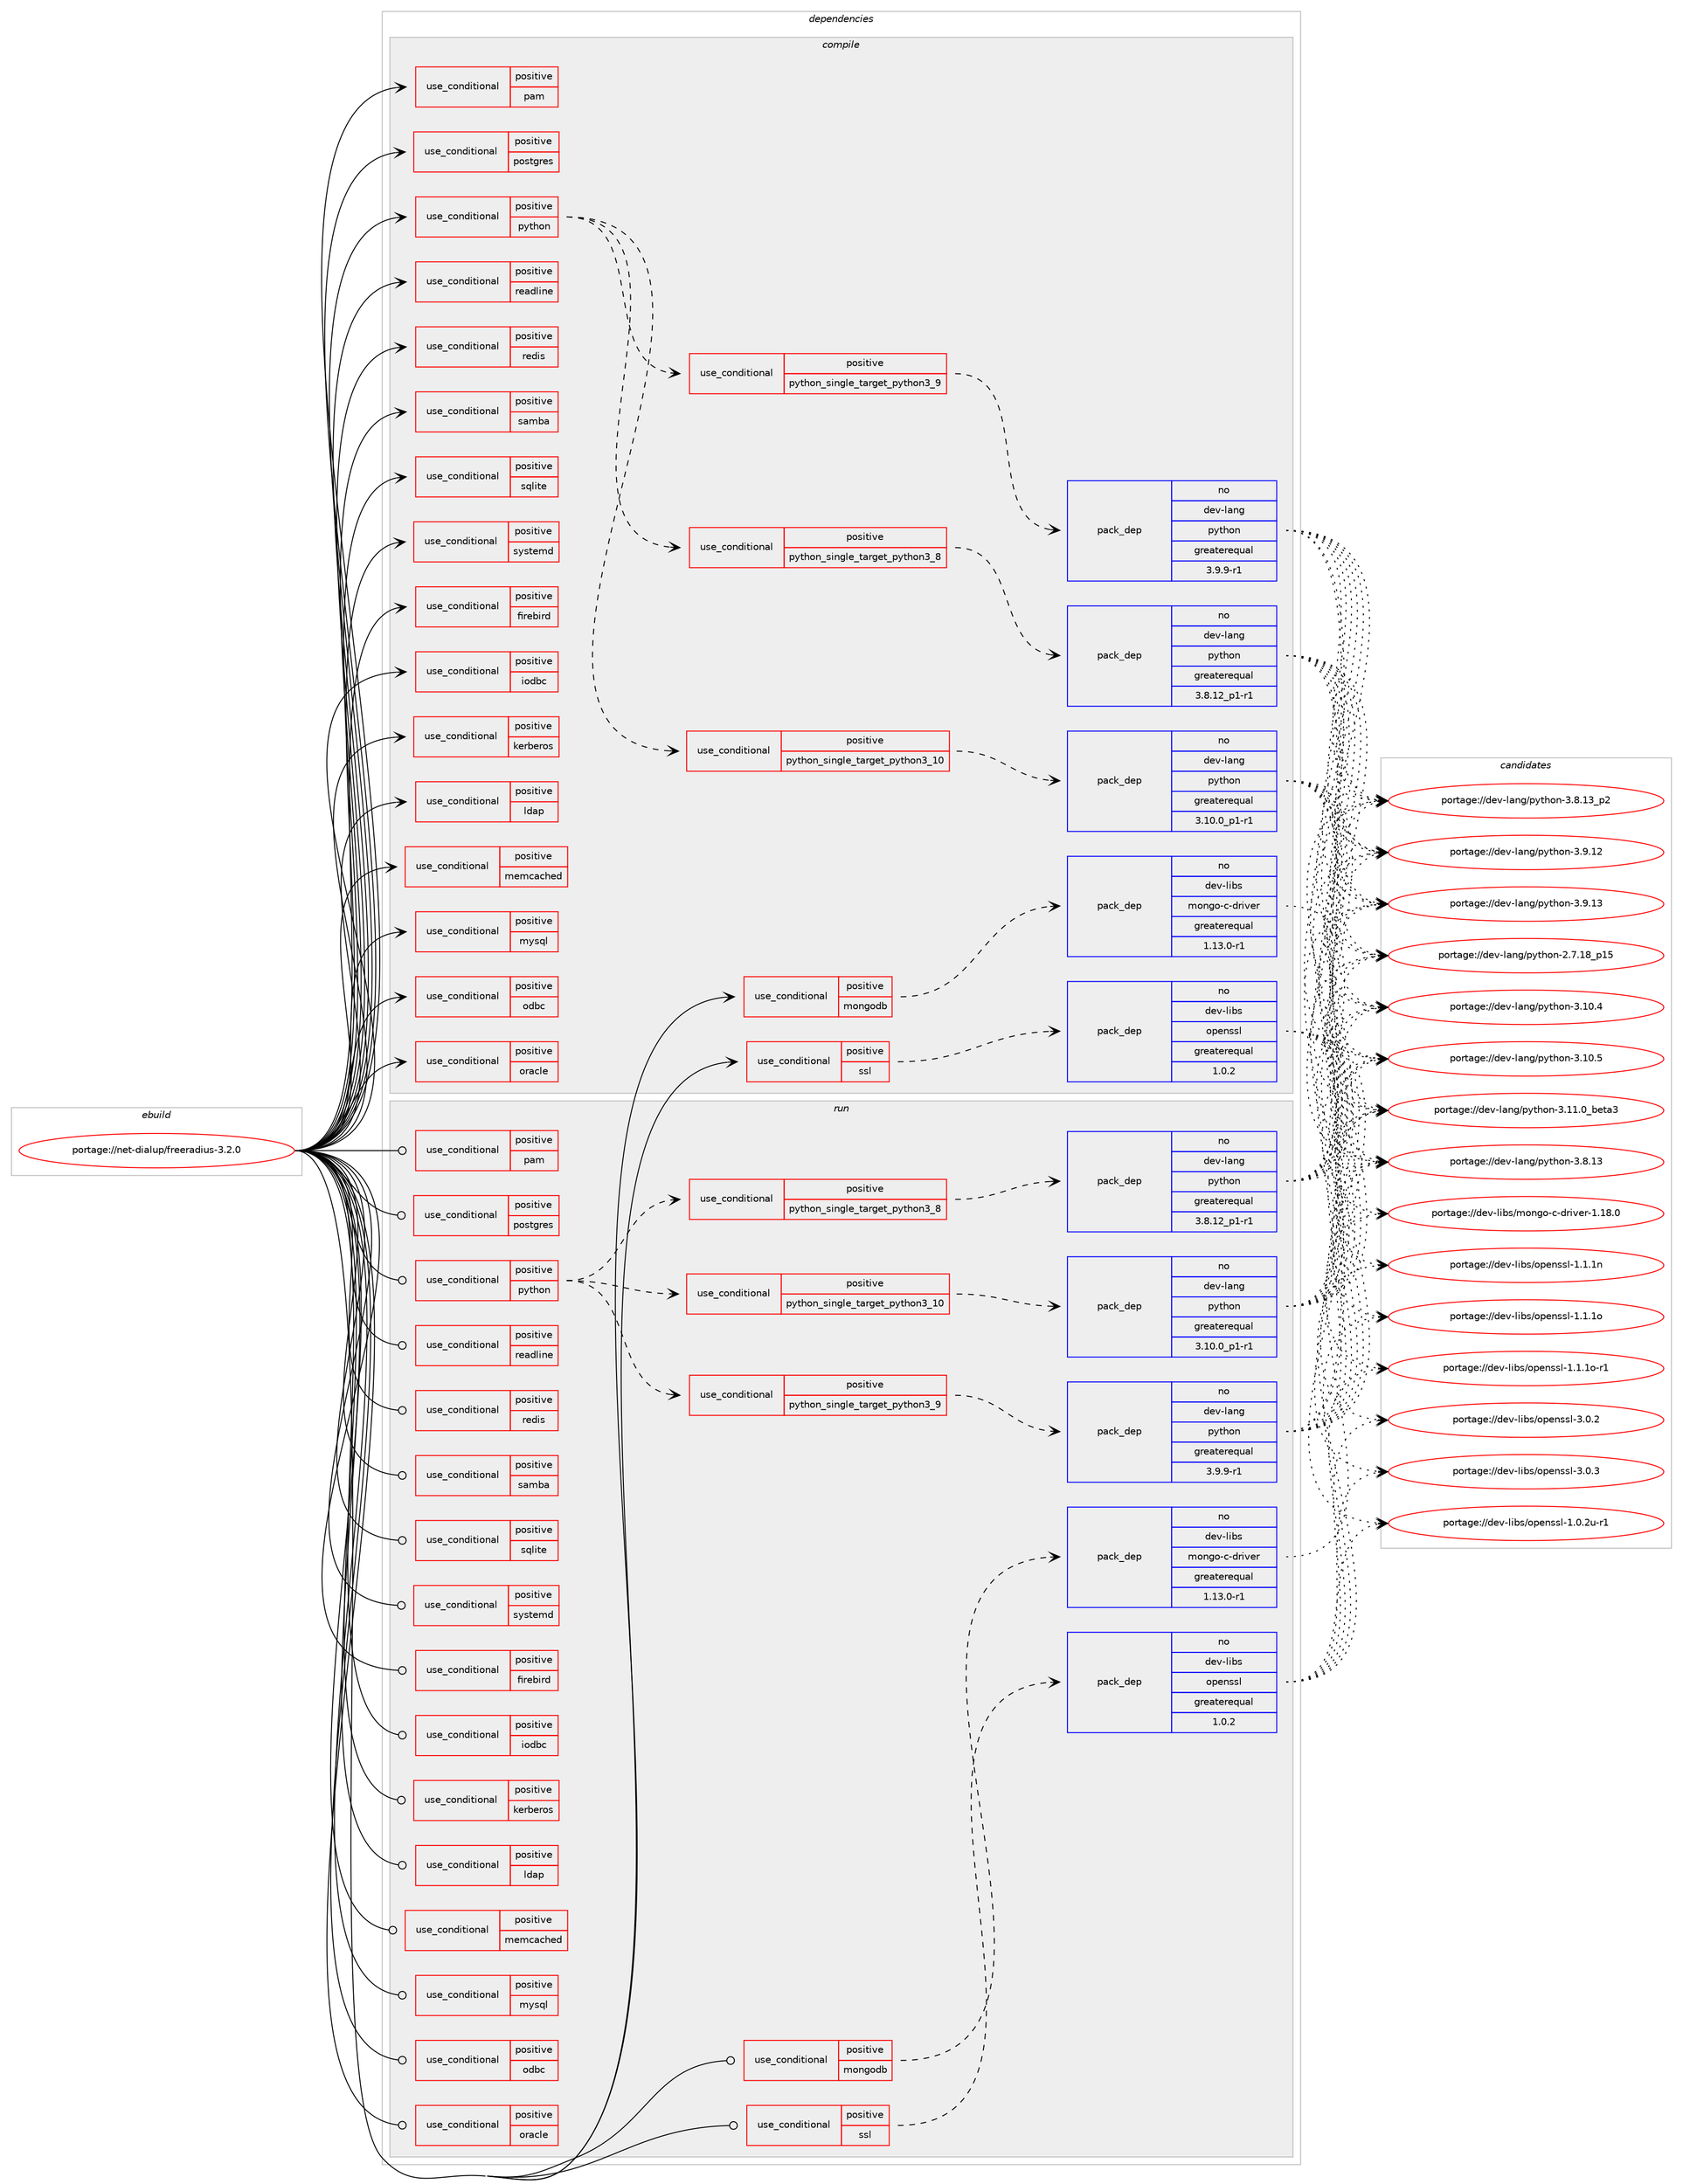 digraph prolog {

# *************
# Graph options
# *************

newrank=true;
concentrate=true;
compound=true;
graph [rankdir=LR,fontname=Helvetica,fontsize=10,ranksep=1.5];#, ranksep=2.5, nodesep=0.2];
edge  [arrowhead=vee];
node  [fontname=Helvetica,fontsize=10];

# **********
# The ebuild
# **********

subgraph cluster_leftcol {
color=gray;
label=<<i>ebuild</i>>;
id [label="portage://net-dialup/freeradius-3.2.0", color=red, width=4, href="../net-dialup/freeradius-3.2.0.svg"];
}

# ****************
# The dependencies
# ****************

subgraph cluster_midcol {
color=gray;
label=<<i>dependencies</i>>;
subgraph cluster_compile {
fillcolor="#eeeeee";
style=filled;
label=<<i>compile</i>>;
subgraph cond497 {
dependency573 [label=<<TABLE BORDER="0" CELLBORDER="1" CELLSPACING="0" CELLPADDING="4"><TR><TD ROWSPAN="3" CELLPADDING="10">use_conditional</TD></TR><TR><TD>positive</TD></TR><TR><TD>firebird</TD></TR></TABLE>>, shape=none, color=red];
# *** BEGIN UNKNOWN DEPENDENCY TYPE (TODO) ***
# dependency573 -> package_dependency(portage://net-dialup/freeradius-3.2.0,install,no,dev-db,firebird,none,[,,],[],[])
# *** END UNKNOWN DEPENDENCY TYPE (TODO) ***

}
id:e -> dependency573:w [weight=20,style="solid",arrowhead="vee"];
subgraph cond498 {
dependency574 [label=<<TABLE BORDER="0" CELLBORDER="1" CELLSPACING="0" CELLPADDING="4"><TR><TD ROWSPAN="3" CELLPADDING="10">use_conditional</TD></TR><TR><TD>positive</TD></TR><TR><TD>iodbc</TD></TR></TABLE>>, shape=none, color=red];
# *** BEGIN UNKNOWN DEPENDENCY TYPE (TODO) ***
# dependency574 -> package_dependency(portage://net-dialup/freeradius-3.2.0,install,no,dev-db,libiodbc,none,[,,],[],[])
# *** END UNKNOWN DEPENDENCY TYPE (TODO) ***

}
id:e -> dependency574:w [weight=20,style="solid",arrowhead="vee"];
subgraph cond499 {
dependency575 [label=<<TABLE BORDER="0" CELLBORDER="1" CELLSPACING="0" CELLPADDING="4"><TR><TD ROWSPAN="3" CELLPADDING="10">use_conditional</TD></TR><TR><TD>positive</TD></TR><TR><TD>kerberos</TD></TR></TABLE>>, shape=none, color=red];
# *** BEGIN UNKNOWN DEPENDENCY TYPE (TODO) ***
# dependency575 -> package_dependency(portage://net-dialup/freeradius-3.2.0,install,no,virtual,krb5,none,[,,],[],[])
# *** END UNKNOWN DEPENDENCY TYPE (TODO) ***

}
id:e -> dependency575:w [weight=20,style="solid",arrowhead="vee"];
subgraph cond500 {
dependency576 [label=<<TABLE BORDER="0" CELLBORDER="1" CELLSPACING="0" CELLPADDING="4"><TR><TD ROWSPAN="3" CELLPADDING="10">use_conditional</TD></TR><TR><TD>positive</TD></TR><TR><TD>ldap</TD></TR></TABLE>>, shape=none, color=red];
# *** BEGIN UNKNOWN DEPENDENCY TYPE (TODO) ***
# dependency576 -> package_dependency(portage://net-dialup/freeradius-3.2.0,install,no,net-nds,openldap,none,[,,],any_same_slot,[])
# *** END UNKNOWN DEPENDENCY TYPE (TODO) ***

}
id:e -> dependency576:w [weight=20,style="solid",arrowhead="vee"];
subgraph cond501 {
dependency577 [label=<<TABLE BORDER="0" CELLBORDER="1" CELLSPACING="0" CELLPADDING="4"><TR><TD ROWSPAN="3" CELLPADDING="10">use_conditional</TD></TR><TR><TD>positive</TD></TR><TR><TD>memcached</TD></TR></TABLE>>, shape=none, color=red];
# *** BEGIN UNKNOWN DEPENDENCY TYPE (TODO) ***
# dependency577 -> package_dependency(portage://net-dialup/freeradius-3.2.0,install,no,dev-libs,libmemcached,none,[,,],[],[])
# *** END UNKNOWN DEPENDENCY TYPE (TODO) ***

}
id:e -> dependency577:w [weight=20,style="solid",arrowhead="vee"];
subgraph cond502 {
dependency578 [label=<<TABLE BORDER="0" CELLBORDER="1" CELLSPACING="0" CELLPADDING="4"><TR><TD ROWSPAN="3" CELLPADDING="10">use_conditional</TD></TR><TR><TD>positive</TD></TR><TR><TD>mongodb</TD></TR></TABLE>>, shape=none, color=red];
subgraph pack74 {
dependency579 [label=<<TABLE BORDER="0" CELLBORDER="1" CELLSPACING="0" CELLPADDING="4" WIDTH="220"><TR><TD ROWSPAN="6" CELLPADDING="30">pack_dep</TD></TR><TR><TD WIDTH="110">no</TD></TR><TR><TD>dev-libs</TD></TR><TR><TD>mongo-c-driver</TD></TR><TR><TD>greaterequal</TD></TR><TR><TD>1.13.0-r1</TD></TR></TABLE>>, shape=none, color=blue];
}
dependency578:e -> dependency579:w [weight=20,style="dashed",arrowhead="vee"];
}
id:e -> dependency578:w [weight=20,style="solid",arrowhead="vee"];
subgraph cond503 {
dependency580 [label=<<TABLE BORDER="0" CELLBORDER="1" CELLSPACING="0" CELLPADDING="4"><TR><TD ROWSPAN="3" CELLPADDING="10">use_conditional</TD></TR><TR><TD>positive</TD></TR><TR><TD>mysql</TD></TR></TABLE>>, shape=none, color=red];
# *** BEGIN UNKNOWN DEPENDENCY TYPE (TODO) ***
# dependency580 -> package_dependency(portage://net-dialup/freeradius-3.2.0,install,no,dev-db,mysql-connector-c,none,[,,],any_same_slot,[])
# *** END UNKNOWN DEPENDENCY TYPE (TODO) ***

}
id:e -> dependency580:w [weight=20,style="solid",arrowhead="vee"];
subgraph cond504 {
dependency581 [label=<<TABLE BORDER="0" CELLBORDER="1" CELLSPACING="0" CELLPADDING="4"><TR><TD ROWSPAN="3" CELLPADDING="10">use_conditional</TD></TR><TR><TD>positive</TD></TR><TR><TD>odbc</TD></TR></TABLE>>, shape=none, color=red];
# *** BEGIN UNKNOWN DEPENDENCY TYPE (TODO) ***
# dependency581 -> package_dependency(portage://net-dialup/freeradius-3.2.0,install,no,dev-db,unixODBC,none,[,,],[],[])
# *** END UNKNOWN DEPENDENCY TYPE (TODO) ***

}
id:e -> dependency581:w [weight=20,style="solid",arrowhead="vee"];
subgraph cond505 {
dependency582 [label=<<TABLE BORDER="0" CELLBORDER="1" CELLSPACING="0" CELLPADDING="4"><TR><TD ROWSPAN="3" CELLPADDING="10">use_conditional</TD></TR><TR><TD>positive</TD></TR><TR><TD>oracle</TD></TR></TABLE>>, shape=none, color=red];
# *** BEGIN UNKNOWN DEPENDENCY TYPE (TODO) ***
# dependency582 -> package_dependency(portage://net-dialup/freeradius-3.2.0,install,no,dev-db,oracle-instantclient,none,[,,],[],[use(enable(sdk),none)])
# *** END UNKNOWN DEPENDENCY TYPE (TODO) ***

}
id:e -> dependency582:w [weight=20,style="solid",arrowhead="vee"];
subgraph cond506 {
dependency583 [label=<<TABLE BORDER="0" CELLBORDER="1" CELLSPACING="0" CELLPADDING="4"><TR><TD ROWSPAN="3" CELLPADDING="10">use_conditional</TD></TR><TR><TD>positive</TD></TR><TR><TD>pam</TD></TR></TABLE>>, shape=none, color=red];
# *** BEGIN UNKNOWN DEPENDENCY TYPE (TODO) ***
# dependency583 -> package_dependency(portage://net-dialup/freeradius-3.2.0,install,no,sys-libs,pam,none,[,,],[],[])
# *** END UNKNOWN DEPENDENCY TYPE (TODO) ***

}
id:e -> dependency583:w [weight=20,style="solid",arrowhead="vee"];
subgraph cond507 {
dependency584 [label=<<TABLE BORDER="0" CELLBORDER="1" CELLSPACING="0" CELLPADDING="4"><TR><TD ROWSPAN="3" CELLPADDING="10">use_conditional</TD></TR><TR><TD>positive</TD></TR><TR><TD>postgres</TD></TR></TABLE>>, shape=none, color=red];
# *** BEGIN UNKNOWN DEPENDENCY TYPE (TODO) ***
# dependency584 -> package_dependency(portage://net-dialup/freeradius-3.2.0,install,no,dev-db,postgresql,none,[,,],any_same_slot,[])
# *** END UNKNOWN DEPENDENCY TYPE (TODO) ***

}
id:e -> dependency584:w [weight=20,style="solid",arrowhead="vee"];
subgraph cond508 {
dependency585 [label=<<TABLE BORDER="0" CELLBORDER="1" CELLSPACING="0" CELLPADDING="4"><TR><TD ROWSPAN="3" CELLPADDING="10">use_conditional</TD></TR><TR><TD>positive</TD></TR><TR><TD>python</TD></TR></TABLE>>, shape=none, color=red];
subgraph cond509 {
dependency586 [label=<<TABLE BORDER="0" CELLBORDER="1" CELLSPACING="0" CELLPADDING="4"><TR><TD ROWSPAN="3" CELLPADDING="10">use_conditional</TD></TR><TR><TD>positive</TD></TR><TR><TD>python_single_target_python3_8</TD></TR></TABLE>>, shape=none, color=red];
subgraph pack75 {
dependency587 [label=<<TABLE BORDER="0" CELLBORDER="1" CELLSPACING="0" CELLPADDING="4" WIDTH="220"><TR><TD ROWSPAN="6" CELLPADDING="30">pack_dep</TD></TR><TR><TD WIDTH="110">no</TD></TR><TR><TD>dev-lang</TD></TR><TR><TD>python</TD></TR><TR><TD>greaterequal</TD></TR><TR><TD>3.8.12_p1-r1</TD></TR></TABLE>>, shape=none, color=blue];
}
dependency586:e -> dependency587:w [weight=20,style="dashed",arrowhead="vee"];
}
dependency585:e -> dependency586:w [weight=20,style="dashed",arrowhead="vee"];
subgraph cond510 {
dependency588 [label=<<TABLE BORDER="0" CELLBORDER="1" CELLSPACING="0" CELLPADDING="4"><TR><TD ROWSPAN="3" CELLPADDING="10">use_conditional</TD></TR><TR><TD>positive</TD></TR><TR><TD>python_single_target_python3_9</TD></TR></TABLE>>, shape=none, color=red];
subgraph pack76 {
dependency589 [label=<<TABLE BORDER="0" CELLBORDER="1" CELLSPACING="0" CELLPADDING="4" WIDTH="220"><TR><TD ROWSPAN="6" CELLPADDING="30">pack_dep</TD></TR><TR><TD WIDTH="110">no</TD></TR><TR><TD>dev-lang</TD></TR><TR><TD>python</TD></TR><TR><TD>greaterequal</TD></TR><TR><TD>3.9.9-r1</TD></TR></TABLE>>, shape=none, color=blue];
}
dependency588:e -> dependency589:w [weight=20,style="dashed",arrowhead="vee"];
}
dependency585:e -> dependency588:w [weight=20,style="dashed",arrowhead="vee"];
subgraph cond511 {
dependency590 [label=<<TABLE BORDER="0" CELLBORDER="1" CELLSPACING="0" CELLPADDING="4"><TR><TD ROWSPAN="3" CELLPADDING="10">use_conditional</TD></TR><TR><TD>positive</TD></TR><TR><TD>python_single_target_python3_10</TD></TR></TABLE>>, shape=none, color=red];
subgraph pack77 {
dependency591 [label=<<TABLE BORDER="0" CELLBORDER="1" CELLSPACING="0" CELLPADDING="4" WIDTH="220"><TR><TD ROWSPAN="6" CELLPADDING="30">pack_dep</TD></TR><TR><TD WIDTH="110">no</TD></TR><TR><TD>dev-lang</TD></TR><TR><TD>python</TD></TR><TR><TD>greaterequal</TD></TR><TR><TD>3.10.0_p1-r1</TD></TR></TABLE>>, shape=none, color=blue];
}
dependency590:e -> dependency591:w [weight=20,style="dashed",arrowhead="vee"];
}
dependency585:e -> dependency590:w [weight=20,style="dashed",arrowhead="vee"];
}
id:e -> dependency585:w [weight=20,style="solid",arrowhead="vee"];
subgraph cond512 {
dependency592 [label=<<TABLE BORDER="0" CELLBORDER="1" CELLSPACING="0" CELLPADDING="4"><TR><TD ROWSPAN="3" CELLPADDING="10">use_conditional</TD></TR><TR><TD>positive</TD></TR><TR><TD>readline</TD></TR></TABLE>>, shape=none, color=red];
# *** BEGIN UNKNOWN DEPENDENCY TYPE (TODO) ***
# dependency592 -> package_dependency(portage://net-dialup/freeradius-3.2.0,install,no,sys-libs,readline,none,[,,],any_same_slot,[])
# *** END UNKNOWN DEPENDENCY TYPE (TODO) ***

}
id:e -> dependency592:w [weight=20,style="solid",arrowhead="vee"];
subgraph cond513 {
dependency593 [label=<<TABLE BORDER="0" CELLBORDER="1" CELLSPACING="0" CELLPADDING="4"><TR><TD ROWSPAN="3" CELLPADDING="10">use_conditional</TD></TR><TR><TD>positive</TD></TR><TR><TD>redis</TD></TR></TABLE>>, shape=none, color=red];
# *** BEGIN UNKNOWN DEPENDENCY TYPE (TODO) ***
# dependency593 -> package_dependency(portage://net-dialup/freeradius-3.2.0,install,no,dev-libs,hiredis,none,[,,],any_same_slot,[])
# *** END UNKNOWN DEPENDENCY TYPE (TODO) ***

}
id:e -> dependency593:w [weight=20,style="solid",arrowhead="vee"];
subgraph cond514 {
dependency594 [label=<<TABLE BORDER="0" CELLBORDER="1" CELLSPACING="0" CELLPADDING="4"><TR><TD ROWSPAN="3" CELLPADDING="10">use_conditional</TD></TR><TR><TD>positive</TD></TR><TR><TD>samba</TD></TR></TABLE>>, shape=none, color=red];
# *** BEGIN UNKNOWN DEPENDENCY TYPE (TODO) ***
# dependency594 -> package_dependency(portage://net-dialup/freeradius-3.2.0,install,no,net-fs,samba,none,[,,],[],[])
# *** END UNKNOWN DEPENDENCY TYPE (TODO) ***

}
id:e -> dependency594:w [weight=20,style="solid",arrowhead="vee"];
subgraph cond515 {
dependency595 [label=<<TABLE BORDER="0" CELLBORDER="1" CELLSPACING="0" CELLPADDING="4"><TR><TD ROWSPAN="3" CELLPADDING="10">use_conditional</TD></TR><TR><TD>positive</TD></TR><TR><TD>sqlite</TD></TR></TABLE>>, shape=none, color=red];
# *** BEGIN UNKNOWN DEPENDENCY TYPE (TODO) ***
# dependency595 -> package_dependency(portage://net-dialup/freeradius-3.2.0,install,no,dev-db,sqlite,none,[,,],[slot(3)],[])
# *** END UNKNOWN DEPENDENCY TYPE (TODO) ***

}
id:e -> dependency595:w [weight=20,style="solid",arrowhead="vee"];
subgraph cond516 {
dependency596 [label=<<TABLE BORDER="0" CELLBORDER="1" CELLSPACING="0" CELLPADDING="4"><TR><TD ROWSPAN="3" CELLPADDING="10">use_conditional</TD></TR><TR><TD>positive</TD></TR><TR><TD>ssl</TD></TR></TABLE>>, shape=none, color=red];
subgraph pack78 {
dependency597 [label=<<TABLE BORDER="0" CELLBORDER="1" CELLSPACING="0" CELLPADDING="4" WIDTH="220"><TR><TD ROWSPAN="6" CELLPADDING="30">pack_dep</TD></TR><TR><TD WIDTH="110">no</TD></TR><TR><TD>dev-libs</TD></TR><TR><TD>openssl</TD></TR><TR><TD>greaterequal</TD></TR><TR><TD>1.0.2</TD></TR></TABLE>>, shape=none, color=blue];
}
dependency596:e -> dependency597:w [weight=20,style="dashed",arrowhead="vee"];
}
id:e -> dependency596:w [weight=20,style="solid",arrowhead="vee"];
subgraph cond517 {
dependency598 [label=<<TABLE BORDER="0" CELLBORDER="1" CELLSPACING="0" CELLPADDING="4"><TR><TD ROWSPAN="3" CELLPADDING="10">use_conditional</TD></TR><TR><TD>positive</TD></TR><TR><TD>systemd</TD></TR></TABLE>>, shape=none, color=red];
# *** BEGIN UNKNOWN DEPENDENCY TYPE (TODO) ***
# dependency598 -> package_dependency(portage://net-dialup/freeradius-3.2.0,install,no,sys-apps,systemd,none,[,,],any_same_slot,[])
# *** END UNKNOWN DEPENDENCY TYPE (TODO) ***

}
id:e -> dependency598:w [weight=20,style="solid",arrowhead="vee"];
# *** BEGIN UNKNOWN DEPENDENCY TYPE (TODO) ***
# id -> package_dependency(portage://net-dialup/freeradius-3.2.0,install,no,acct-group,radius,none,[,,],[],[])
# *** END UNKNOWN DEPENDENCY TYPE (TODO) ***

# *** BEGIN UNKNOWN DEPENDENCY TYPE (TODO) ***
# id -> package_dependency(portage://net-dialup/freeradius-3.2.0,install,no,acct-user,radius,none,[,,],[],[])
# *** END UNKNOWN DEPENDENCY TYPE (TODO) ***

# *** BEGIN UNKNOWN DEPENDENCY TYPE (TODO) ***
# id -> package_dependency(portage://net-dialup/freeradius-3.2.0,install,no,dev-lang,perl,none,[,,],any_same_slot,[])
# *** END UNKNOWN DEPENDENCY TYPE (TODO) ***

# *** BEGIN UNKNOWN DEPENDENCY TYPE (TODO) ***
# id -> package_dependency(portage://net-dialup/freeradius-3.2.0,install,no,dev-libs,json-c,none,[,,],any_same_slot,[])
# *** END UNKNOWN DEPENDENCY TYPE (TODO) ***

# *** BEGIN UNKNOWN DEPENDENCY TYPE (TODO) ***
# id -> package_dependency(portage://net-dialup/freeradius-3.2.0,install,no,dev-libs,libltdl,none,[,,],[],[])
# *** END UNKNOWN DEPENDENCY TYPE (TODO) ***

# *** BEGIN UNKNOWN DEPENDENCY TYPE (TODO) ***
# id -> package_dependency(portage://net-dialup/freeradius-3.2.0,install,no,dev-libs,libpcre,none,[,,],[],[])
# *** END UNKNOWN DEPENDENCY TYPE (TODO) ***

# *** BEGIN UNKNOWN DEPENDENCY TYPE (TODO) ***
# id -> package_dependency(portage://net-dialup/freeradius-3.2.0,install,no,net-libs,libpcap,none,[,,],[],[])
# *** END UNKNOWN DEPENDENCY TYPE (TODO) ***

# *** BEGIN UNKNOWN DEPENDENCY TYPE (TODO) ***
# id -> package_dependency(portage://net-dialup/freeradius-3.2.0,install,no,sys-libs,gdbm,none,[,,],any_same_slot,[])
# *** END UNKNOWN DEPENDENCY TYPE (TODO) ***

# *** BEGIN UNKNOWN DEPENDENCY TYPE (TODO) ***
# id -> package_dependency(portage://net-dialup/freeradius-3.2.0,install,no,sys-libs,libcap,none,[,,],[],[])
# *** END UNKNOWN DEPENDENCY TYPE (TODO) ***

# *** BEGIN UNKNOWN DEPENDENCY TYPE (TODO) ***
# id -> package_dependency(portage://net-dialup/freeradius-3.2.0,install,no,sys-libs,talloc,none,[,,],[],[])
# *** END UNKNOWN DEPENDENCY TYPE (TODO) ***

# *** BEGIN UNKNOWN DEPENDENCY TYPE (TODO) ***
# id -> package_dependency(portage://net-dialup/freeradius-3.2.0,install,no,virtual,libcrypt,none,[,,],any_same_slot,[])
# *** END UNKNOWN DEPENDENCY TYPE (TODO) ***

# *** BEGIN UNKNOWN DEPENDENCY TYPE (TODO) ***
# id -> package_dependency(portage://net-dialup/freeradius-3.2.0,install,weak,net-dialup,cistronradius,none,[,,],[],[])
# *** END UNKNOWN DEPENDENCY TYPE (TODO) ***

}
subgraph cluster_compileandrun {
fillcolor="#eeeeee";
style=filled;
label=<<i>compile and run</i>>;
}
subgraph cluster_run {
fillcolor="#eeeeee";
style=filled;
label=<<i>run</i>>;
subgraph cond518 {
dependency599 [label=<<TABLE BORDER="0" CELLBORDER="1" CELLSPACING="0" CELLPADDING="4"><TR><TD ROWSPAN="3" CELLPADDING="10">use_conditional</TD></TR><TR><TD>positive</TD></TR><TR><TD>firebird</TD></TR></TABLE>>, shape=none, color=red];
# *** BEGIN UNKNOWN DEPENDENCY TYPE (TODO) ***
# dependency599 -> package_dependency(portage://net-dialup/freeradius-3.2.0,run,no,dev-db,firebird,none,[,,],[],[])
# *** END UNKNOWN DEPENDENCY TYPE (TODO) ***

}
id:e -> dependency599:w [weight=20,style="solid",arrowhead="odot"];
subgraph cond519 {
dependency600 [label=<<TABLE BORDER="0" CELLBORDER="1" CELLSPACING="0" CELLPADDING="4"><TR><TD ROWSPAN="3" CELLPADDING="10">use_conditional</TD></TR><TR><TD>positive</TD></TR><TR><TD>iodbc</TD></TR></TABLE>>, shape=none, color=red];
# *** BEGIN UNKNOWN DEPENDENCY TYPE (TODO) ***
# dependency600 -> package_dependency(portage://net-dialup/freeradius-3.2.0,run,no,dev-db,libiodbc,none,[,,],[],[])
# *** END UNKNOWN DEPENDENCY TYPE (TODO) ***

}
id:e -> dependency600:w [weight=20,style="solid",arrowhead="odot"];
subgraph cond520 {
dependency601 [label=<<TABLE BORDER="0" CELLBORDER="1" CELLSPACING="0" CELLPADDING="4"><TR><TD ROWSPAN="3" CELLPADDING="10">use_conditional</TD></TR><TR><TD>positive</TD></TR><TR><TD>kerberos</TD></TR></TABLE>>, shape=none, color=red];
# *** BEGIN UNKNOWN DEPENDENCY TYPE (TODO) ***
# dependency601 -> package_dependency(portage://net-dialup/freeradius-3.2.0,run,no,virtual,krb5,none,[,,],[],[])
# *** END UNKNOWN DEPENDENCY TYPE (TODO) ***

}
id:e -> dependency601:w [weight=20,style="solid",arrowhead="odot"];
subgraph cond521 {
dependency602 [label=<<TABLE BORDER="0" CELLBORDER="1" CELLSPACING="0" CELLPADDING="4"><TR><TD ROWSPAN="3" CELLPADDING="10">use_conditional</TD></TR><TR><TD>positive</TD></TR><TR><TD>ldap</TD></TR></TABLE>>, shape=none, color=red];
# *** BEGIN UNKNOWN DEPENDENCY TYPE (TODO) ***
# dependency602 -> package_dependency(portage://net-dialup/freeradius-3.2.0,run,no,net-nds,openldap,none,[,,],any_same_slot,[])
# *** END UNKNOWN DEPENDENCY TYPE (TODO) ***

}
id:e -> dependency602:w [weight=20,style="solid",arrowhead="odot"];
subgraph cond522 {
dependency603 [label=<<TABLE BORDER="0" CELLBORDER="1" CELLSPACING="0" CELLPADDING="4"><TR><TD ROWSPAN="3" CELLPADDING="10">use_conditional</TD></TR><TR><TD>positive</TD></TR><TR><TD>memcached</TD></TR></TABLE>>, shape=none, color=red];
# *** BEGIN UNKNOWN DEPENDENCY TYPE (TODO) ***
# dependency603 -> package_dependency(portage://net-dialup/freeradius-3.2.0,run,no,dev-libs,libmemcached,none,[,,],[],[])
# *** END UNKNOWN DEPENDENCY TYPE (TODO) ***

}
id:e -> dependency603:w [weight=20,style="solid",arrowhead="odot"];
subgraph cond523 {
dependency604 [label=<<TABLE BORDER="0" CELLBORDER="1" CELLSPACING="0" CELLPADDING="4"><TR><TD ROWSPAN="3" CELLPADDING="10">use_conditional</TD></TR><TR><TD>positive</TD></TR><TR><TD>mongodb</TD></TR></TABLE>>, shape=none, color=red];
subgraph pack79 {
dependency605 [label=<<TABLE BORDER="0" CELLBORDER="1" CELLSPACING="0" CELLPADDING="4" WIDTH="220"><TR><TD ROWSPAN="6" CELLPADDING="30">pack_dep</TD></TR><TR><TD WIDTH="110">no</TD></TR><TR><TD>dev-libs</TD></TR><TR><TD>mongo-c-driver</TD></TR><TR><TD>greaterequal</TD></TR><TR><TD>1.13.0-r1</TD></TR></TABLE>>, shape=none, color=blue];
}
dependency604:e -> dependency605:w [weight=20,style="dashed",arrowhead="vee"];
}
id:e -> dependency604:w [weight=20,style="solid",arrowhead="odot"];
subgraph cond524 {
dependency606 [label=<<TABLE BORDER="0" CELLBORDER="1" CELLSPACING="0" CELLPADDING="4"><TR><TD ROWSPAN="3" CELLPADDING="10">use_conditional</TD></TR><TR><TD>positive</TD></TR><TR><TD>mysql</TD></TR></TABLE>>, shape=none, color=red];
# *** BEGIN UNKNOWN DEPENDENCY TYPE (TODO) ***
# dependency606 -> package_dependency(portage://net-dialup/freeradius-3.2.0,run,no,dev-db,mysql-connector-c,none,[,,],any_same_slot,[])
# *** END UNKNOWN DEPENDENCY TYPE (TODO) ***

}
id:e -> dependency606:w [weight=20,style="solid",arrowhead="odot"];
subgraph cond525 {
dependency607 [label=<<TABLE BORDER="0" CELLBORDER="1" CELLSPACING="0" CELLPADDING="4"><TR><TD ROWSPAN="3" CELLPADDING="10">use_conditional</TD></TR><TR><TD>positive</TD></TR><TR><TD>odbc</TD></TR></TABLE>>, shape=none, color=red];
# *** BEGIN UNKNOWN DEPENDENCY TYPE (TODO) ***
# dependency607 -> package_dependency(portage://net-dialup/freeradius-3.2.0,run,no,dev-db,unixODBC,none,[,,],[],[])
# *** END UNKNOWN DEPENDENCY TYPE (TODO) ***

}
id:e -> dependency607:w [weight=20,style="solid",arrowhead="odot"];
subgraph cond526 {
dependency608 [label=<<TABLE BORDER="0" CELLBORDER="1" CELLSPACING="0" CELLPADDING="4"><TR><TD ROWSPAN="3" CELLPADDING="10">use_conditional</TD></TR><TR><TD>positive</TD></TR><TR><TD>oracle</TD></TR></TABLE>>, shape=none, color=red];
# *** BEGIN UNKNOWN DEPENDENCY TYPE (TODO) ***
# dependency608 -> package_dependency(portage://net-dialup/freeradius-3.2.0,run,no,dev-db,oracle-instantclient,none,[,,],[],[use(enable(sdk),none)])
# *** END UNKNOWN DEPENDENCY TYPE (TODO) ***

}
id:e -> dependency608:w [weight=20,style="solid",arrowhead="odot"];
subgraph cond527 {
dependency609 [label=<<TABLE BORDER="0" CELLBORDER="1" CELLSPACING="0" CELLPADDING="4"><TR><TD ROWSPAN="3" CELLPADDING="10">use_conditional</TD></TR><TR><TD>positive</TD></TR><TR><TD>pam</TD></TR></TABLE>>, shape=none, color=red];
# *** BEGIN UNKNOWN DEPENDENCY TYPE (TODO) ***
# dependency609 -> package_dependency(portage://net-dialup/freeradius-3.2.0,run,no,sys-libs,pam,none,[,,],[],[])
# *** END UNKNOWN DEPENDENCY TYPE (TODO) ***

}
id:e -> dependency609:w [weight=20,style="solid",arrowhead="odot"];
subgraph cond528 {
dependency610 [label=<<TABLE BORDER="0" CELLBORDER="1" CELLSPACING="0" CELLPADDING="4"><TR><TD ROWSPAN="3" CELLPADDING="10">use_conditional</TD></TR><TR><TD>positive</TD></TR><TR><TD>postgres</TD></TR></TABLE>>, shape=none, color=red];
# *** BEGIN UNKNOWN DEPENDENCY TYPE (TODO) ***
# dependency610 -> package_dependency(portage://net-dialup/freeradius-3.2.0,run,no,dev-db,postgresql,none,[,,],any_same_slot,[])
# *** END UNKNOWN DEPENDENCY TYPE (TODO) ***

}
id:e -> dependency610:w [weight=20,style="solid",arrowhead="odot"];
subgraph cond529 {
dependency611 [label=<<TABLE BORDER="0" CELLBORDER="1" CELLSPACING="0" CELLPADDING="4"><TR><TD ROWSPAN="3" CELLPADDING="10">use_conditional</TD></TR><TR><TD>positive</TD></TR><TR><TD>python</TD></TR></TABLE>>, shape=none, color=red];
subgraph cond530 {
dependency612 [label=<<TABLE BORDER="0" CELLBORDER="1" CELLSPACING="0" CELLPADDING="4"><TR><TD ROWSPAN="3" CELLPADDING="10">use_conditional</TD></TR><TR><TD>positive</TD></TR><TR><TD>python_single_target_python3_8</TD></TR></TABLE>>, shape=none, color=red];
subgraph pack80 {
dependency613 [label=<<TABLE BORDER="0" CELLBORDER="1" CELLSPACING="0" CELLPADDING="4" WIDTH="220"><TR><TD ROWSPAN="6" CELLPADDING="30">pack_dep</TD></TR><TR><TD WIDTH="110">no</TD></TR><TR><TD>dev-lang</TD></TR><TR><TD>python</TD></TR><TR><TD>greaterequal</TD></TR><TR><TD>3.8.12_p1-r1</TD></TR></TABLE>>, shape=none, color=blue];
}
dependency612:e -> dependency613:w [weight=20,style="dashed",arrowhead="vee"];
}
dependency611:e -> dependency612:w [weight=20,style="dashed",arrowhead="vee"];
subgraph cond531 {
dependency614 [label=<<TABLE BORDER="0" CELLBORDER="1" CELLSPACING="0" CELLPADDING="4"><TR><TD ROWSPAN="3" CELLPADDING="10">use_conditional</TD></TR><TR><TD>positive</TD></TR><TR><TD>python_single_target_python3_9</TD></TR></TABLE>>, shape=none, color=red];
subgraph pack81 {
dependency615 [label=<<TABLE BORDER="0" CELLBORDER="1" CELLSPACING="0" CELLPADDING="4" WIDTH="220"><TR><TD ROWSPAN="6" CELLPADDING="30">pack_dep</TD></TR><TR><TD WIDTH="110">no</TD></TR><TR><TD>dev-lang</TD></TR><TR><TD>python</TD></TR><TR><TD>greaterequal</TD></TR><TR><TD>3.9.9-r1</TD></TR></TABLE>>, shape=none, color=blue];
}
dependency614:e -> dependency615:w [weight=20,style="dashed",arrowhead="vee"];
}
dependency611:e -> dependency614:w [weight=20,style="dashed",arrowhead="vee"];
subgraph cond532 {
dependency616 [label=<<TABLE BORDER="0" CELLBORDER="1" CELLSPACING="0" CELLPADDING="4"><TR><TD ROWSPAN="3" CELLPADDING="10">use_conditional</TD></TR><TR><TD>positive</TD></TR><TR><TD>python_single_target_python3_10</TD></TR></TABLE>>, shape=none, color=red];
subgraph pack82 {
dependency617 [label=<<TABLE BORDER="0" CELLBORDER="1" CELLSPACING="0" CELLPADDING="4" WIDTH="220"><TR><TD ROWSPAN="6" CELLPADDING="30">pack_dep</TD></TR><TR><TD WIDTH="110">no</TD></TR><TR><TD>dev-lang</TD></TR><TR><TD>python</TD></TR><TR><TD>greaterequal</TD></TR><TR><TD>3.10.0_p1-r1</TD></TR></TABLE>>, shape=none, color=blue];
}
dependency616:e -> dependency617:w [weight=20,style="dashed",arrowhead="vee"];
}
dependency611:e -> dependency616:w [weight=20,style="dashed",arrowhead="vee"];
}
id:e -> dependency611:w [weight=20,style="solid",arrowhead="odot"];
subgraph cond533 {
dependency618 [label=<<TABLE BORDER="0" CELLBORDER="1" CELLSPACING="0" CELLPADDING="4"><TR><TD ROWSPAN="3" CELLPADDING="10">use_conditional</TD></TR><TR><TD>positive</TD></TR><TR><TD>readline</TD></TR></TABLE>>, shape=none, color=red];
# *** BEGIN UNKNOWN DEPENDENCY TYPE (TODO) ***
# dependency618 -> package_dependency(portage://net-dialup/freeradius-3.2.0,run,no,sys-libs,readline,none,[,,],any_same_slot,[])
# *** END UNKNOWN DEPENDENCY TYPE (TODO) ***

}
id:e -> dependency618:w [weight=20,style="solid",arrowhead="odot"];
subgraph cond534 {
dependency619 [label=<<TABLE BORDER="0" CELLBORDER="1" CELLSPACING="0" CELLPADDING="4"><TR><TD ROWSPAN="3" CELLPADDING="10">use_conditional</TD></TR><TR><TD>positive</TD></TR><TR><TD>redis</TD></TR></TABLE>>, shape=none, color=red];
# *** BEGIN UNKNOWN DEPENDENCY TYPE (TODO) ***
# dependency619 -> package_dependency(portage://net-dialup/freeradius-3.2.0,run,no,dev-libs,hiredis,none,[,,],any_same_slot,[])
# *** END UNKNOWN DEPENDENCY TYPE (TODO) ***

}
id:e -> dependency619:w [weight=20,style="solid",arrowhead="odot"];
subgraph cond535 {
dependency620 [label=<<TABLE BORDER="0" CELLBORDER="1" CELLSPACING="0" CELLPADDING="4"><TR><TD ROWSPAN="3" CELLPADDING="10">use_conditional</TD></TR><TR><TD>positive</TD></TR><TR><TD>samba</TD></TR></TABLE>>, shape=none, color=red];
# *** BEGIN UNKNOWN DEPENDENCY TYPE (TODO) ***
# dependency620 -> package_dependency(portage://net-dialup/freeradius-3.2.0,run,no,net-fs,samba,none,[,,],[],[])
# *** END UNKNOWN DEPENDENCY TYPE (TODO) ***

}
id:e -> dependency620:w [weight=20,style="solid",arrowhead="odot"];
subgraph cond536 {
dependency621 [label=<<TABLE BORDER="0" CELLBORDER="1" CELLSPACING="0" CELLPADDING="4"><TR><TD ROWSPAN="3" CELLPADDING="10">use_conditional</TD></TR><TR><TD>positive</TD></TR><TR><TD>sqlite</TD></TR></TABLE>>, shape=none, color=red];
# *** BEGIN UNKNOWN DEPENDENCY TYPE (TODO) ***
# dependency621 -> package_dependency(portage://net-dialup/freeradius-3.2.0,run,no,dev-db,sqlite,none,[,,],[slot(3)],[])
# *** END UNKNOWN DEPENDENCY TYPE (TODO) ***

}
id:e -> dependency621:w [weight=20,style="solid",arrowhead="odot"];
subgraph cond537 {
dependency622 [label=<<TABLE BORDER="0" CELLBORDER="1" CELLSPACING="0" CELLPADDING="4"><TR><TD ROWSPAN="3" CELLPADDING="10">use_conditional</TD></TR><TR><TD>positive</TD></TR><TR><TD>ssl</TD></TR></TABLE>>, shape=none, color=red];
subgraph pack83 {
dependency623 [label=<<TABLE BORDER="0" CELLBORDER="1" CELLSPACING="0" CELLPADDING="4" WIDTH="220"><TR><TD ROWSPAN="6" CELLPADDING="30">pack_dep</TD></TR><TR><TD WIDTH="110">no</TD></TR><TR><TD>dev-libs</TD></TR><TR><TD>openssl</TD></TR><TR><TD>greaterequal</TD></TR><TR><TD>1.0.2</TD></TR></TABLE>>, shape=none, color=blue];
}
dependency622:e -> dependency623:w [weight=20,style="dashed",arrowhead="vee"];
}
id:e -> dependency622:w [weight=20,style="solid",arrowhead="odot"];
subgraph cond538 {
dependency624 [label=<<TABLE BORDER="0" CELLBORDER="1" CELLSPACING="0" CELLPADDING="4"><TR><TD ROWSPAN="3" CELLPADDING="10">use_conditional</TD></TR><TR><TD>positive</TD></TR><TR><TD>systemd</TD></TR></TABLE>>, shape=none, color=red];
# *** BEGIN UNKNOWN DEPENDENCY TYPE (TODO) ***
# dependency624 -> package_dependency(portage://net-dialup/freeradius-3.2.0,run,no,sys-apps,systemd,none,[,,],any_same_slot,[])
# *** END UNKNOWN DEPENDENCY TYPE (TODO) ***

}
id:e -> dependency624:w [weight=20,style="solid",arrowhead="odot"];
# *** BEGIN UNKNOWN DEPENDENCY TYPE (TODO) ***
# id -> package_dependency(portage://net-dialup/freeradius-3.2.0,run,no,acct-group,radius,none,[,,],[],[])
# *** END UNKNOWN DEPENDENCY TYPE (TODO) ***

# *** BEGIN UNKNOWN DEPENDENCY TYPE (TODO) ***
# id -> package_dependency(portage://net-dialup/freeradius-3.2.0,run,no,acct-user,radius,none,[,,],[],[])
# *** END UNKNOWN DEPENDENCY TYPE (TODO) ***

# *** BEGIN UNKNOWN DEPENDENCY TYPE (TODO) ***
# id -> package_dependency(portage://net-dialup/freeradius-3.2.0,run,no,dev-lang,perl,none,[,,],any_same_slot,[])
# *** END UNKNOWN DEPENDENCY TYPE (TODO) ***

# *** BEGIN UNKNOWN DEPENDENCY TYPE (TODO) ***
# id -> package_dependency(portage://net-dialup/freeradius-3.2.0,run,no,dev-libs,json-c,none,[,,],any_same_slot,[])
# *** END UNKNOWN DEPENDENCY TYPE (TODO) ***

# *** BEGIN UNKNOWN DEPENDENCY TYPE (TODO) ***
# id -> package_dependency(portage://net-dialup/freeradius-3.2.0,run,no,dev-libs,libltdl,none,[,,],[],[])
# *** END UNKNOWN DEPENDENCY TYPE (TODO) ***

# *** BEGIN UNKNOWN DEPENDENCY TYPE (TODO) ***
# id -> package_dependency(portage://net-dialup/freeradius-3.2.0,run,no,dev-libs,libpcre,none,[,,],[],[])
# *** END UNKNOWN DEPENDENCY TYPE (TODO) ***

# *** BEGIN UNKNOWN DEPENDENCY TYPE (TODO) ***
# id -> package_dependency(portage://net-dialup/freeradius-3.2.0,run,no,net-libs,libpcap,none,[,,],[],[])
# *** END UNKNOWN DEPENDENCY TYPE (TODO) ***

# *** BEGIN UNKNOWN DEPENDENCY TYPE (TODO) ***
# id -> package_dependency(portage://net-dialup/freeradius-3.2.0,run,no,sys-libs,gdbm,none,[,,],any_same_slot,[])
# *** END UNKNOWN DEPENDENCY TYPE (TODO) ***

# *** BEGIN UNKNOWN DEPENDENCY TYPE (TODO) ***
# id -> package_dependency(portage://net-dialup/freeradius-3.2.0,run,no,sys-libs,libcap,none,[,,],[],[])
# *** END UNKNOWN DEPENDENCY TYPE (TODO) ***

# *** BEGIN UNKNOWN DEPENDENCY TYPE (TODO) ***
# id -> package_dependency(portage://net-dialup/freeradius-3.2.0,run,no,sys-libs,talloc,none,[,,],[],[])
# *** END UNKNOWN DEPENDENCY TYPE (TODO) ***

# *** BEGIN UNKNOWN DEPENDENCY TYPE (TODO) ***
# id -> package_dependency(portage://net-dialup/freeradius-3.2.0,run,no,virtual,libcrypt,none,[,,],any_same_slot,[])
# *** END UNKNOWN DEPENDENCY TYPE (TODO) ***

# *** BEGIN UNKNOWN DEPENDENCY TYPE (TODO) ***
# id -> package_dependency(portage://net-dialup/freeradius-3.2.0,run,weak,net-dialup,cistronradius,none,[,,],[],[])
# *** END UNKNOWN DEPENDENCY TYPE (TODO) ***

}
}

# **************
# The candidates
# **************

subgraph cluster_choices {
rank=same;
color=gray;
label=<<i>candidates</i>>;

subgraph choice74 {
color=black;
nodesep=1;
choice10010111845108105981154710911111010311145994510011410511810111445494649564648 [label="portage://dev-libs/mongo-c-driver-1.18.0", color=red, width=4,href="../dev-libs/mongo-c-driver-1.18.0.svg"];
dependency579:e -> choice10010111845108105981154710911111010311145994510011410511810111445494649564648:w [style=dotted,weight="100"];
}
subgraph choice75 {
color=black;
nodesep=1;
choice10010111845108971101034711212111610411111045504655464956951124953 [label="portage://dev-lang/python-2.7.18_p15", color=red, width=4,href="../dev-lang/python-2.7.18_p15.svg"];
choice10010111845108971101034711212111610411111045514649484652 [label="portage://dev-lang/python-3.10.4", color=red, width=4,href="../dev-lang/python-3.10.4.svg"];
choice10010111845108971101034711212111610411111045514649484653 [label="portage://dev-lang/python-3.10.5", color=red, width=4,href="../dev-lang/python-3.10.5.svg"];
choice1001011184510897110103471121211161041111104551464949464895981011169751 [label="portage://dev-lang/python-3.11.0_beta3", color=red, width=4,href="../dev-lang/python-3.11.0_beta3.svg"];
choice10010111845108971101034711212111610411111045514656464951 [label="portage://dev-lang/python-3.8.13", color=red, width=4,href="../dev-lang/python-3.8.13.svg"];
choice100101118451089711010347112121116104111110455146564649519511250 [label="portage://dev-lang/python-3.8.13_p2", color=red, width=4,href="../dev-lang/python-3.8.13_p2.svg"];
choice10010111845108971101034711212111610411111045514657464950 [label="portage://dev-lang/python-3.9.12", color=red, width=4,href="../dev-lang/python-3.9.12.svg"];
choice10010111845108971101034711212111610411111045514657464951 [label="portage://dev-lang/python-3.9.13", color=red, width=4,href="../dev-lang/python-3.9.13.svg"];
dependency587:e -> choice10010111845108971101034711212111610411111045504655464956951124953:w [style=dotted,weight="100"];
dependency587:e -> choice10010111845108971101034711212111610411111045514649484652:w [style=dotted,weight="100"];
dependency587:e -> choice10010111845108971101034711212111610411111045514649484653:w [style=dotted,weight="100"];
dependency587:e -> choice1001011184510897110103471121211161041111104551464949464895981011169751:w [style=dotted,weight="100"];
dependency587:e -> choice10010111845108971101034711212111610411111045514656464951:w [style=dotted,weight="100"];
dependency587:e -> choice100101118451089711010347112121116104111110455146564649519511250:w [style=dotted,weight="100"];
dependency587:e -> choice10010111845108971101034711212111610411111045514657464950:w [style=dotted,weight="100"];
dependency587:e -> choice10010111845108971101034711212111610411111045514657464951:w [style=dotted,weight="100"];
}
subgraph choice76 {
color=black;
nodesep=1;
choice10010111845108971101034711212111610411111045504655464956951124953 [label="portage://dev-lang/python-2.7.18_p15", color=red, width=4,href="../dev-lang/python-2.7.18_p15.svg"];
choice10010111845108971101034711212111610411111045514649484652 [label="portage://dev-lang/python-3.10.4", color=red, width=4,href="../dev-lang/python-3.10.4.svg"];
choice10010111845108971101034711212111610411111045514649484653 [label="portage://dev-lang/python-3.10.5", color=red, width=4,href="../dev-lang/python-3.10.5.svg"];
choice1001011184510897110103471121211161041111104551464949464895981011169751 [label="portage://dev-lang/python-3.11.0_beta3", color=red, width=4,href="../dev-lang/python-3.11.0_beta3.svg"];
choice10010111845108971101034711212111610411111045514656464951 [label="portage://dev-lang/python-3.8.13", color=red, width=4,href="../dev-lang/python-3.8.13.svg"];
choice100101118451089711010347112121116104111110455146564649519511250 [label="portage://dev-lang/python-3.8.13_p2", color=red, width=4,href="../dev-lang/python-3.8.13_p2.svg"];
choice10010111845108971101034711212111610411111045514657464950 [label="portage://dev-lang/python-3.9.12", color=red, width=4,href="../dev-lang/python-3.9.12.svg"];
choice10010111845108971101034711212111610411111045514657464951 [label="portage://dev-lang/python-3.9.13", color=red, width=4,href="../dev-lang/python-3.9.13.svg"];
dependency589:e -> choice10010111845108971101034711212111610411111045504655464956951124953:w [style=dotted,weight="100"];
dependency589:e -> choice10010111845108971101034711212111610411111045514649484652:w [style=dotted,weight="100"];
dependency589:e -> choice10010111845108971101034711212111610411111045514649484653:w [style=dotted,weight="100"];
dependency589:e -> choice1001011184510897110103471121211161041111104551464949464895981011169751:w [style=dotted,weight="100"];
dependency589:e -> choice10010111845108971101034711212111610411111045514656464951:w [style=dotted,weight="100"];
dependency589:e -> choice100101118451089711010347112121116104111110455146564649519511250:w [style=dotted,weight="100"];
dependency589:e -> choice10010111845108971101034711212111610411111045514657464950:w [style=dotted,weight="100"];
dependency589:e -> choice10010111845108971101034711212111610411111045514657464951:w [style=dotted,weight="100"];
}
subgraph choice77 {
color=black;
nodesep=1;
choice10010111845108971101034711212111610411111045504655464956951124953 [label="portage://dev-lang/python-2.7.18_p15", color=red, width=4,href="../dev-lang/python-2.7.18_p15.svg"];
choice10010111845108971101034711212111610411111045514649484652 [label="portage://dev-lang/python-3.10.4", color=red, width=4,href="../dev-lang/python-3.10.4.svg"];
choice10010111845108971101034711212111610411111045514649484653 [label="portage://dev-lang/python-3.10.5", color=red, width=4,href="../dev-lang/python-3.10.5.svg"];
choice1001011184510897110103471121211161041111104551464949464895981011169751 [label="portage://dev-lang/python-3.11.0_beta3", color=red, width=4,href="../dev-lang/python-3.11.0_beta3.svg"];
choice10010111845108971101034711212111610411111045514656464951 [label="portage://dev-lang/python-3.8.13", color=red, width=4,href="../dev-lang/python-3.8.13.svg"];
choice100101118451089711010347112121116104111110455146564649519511250 [label="portage://dev-lang/python-3.8.13_p2", color=red, width=4,href="../dev-lang/python-3.8.13_p2.svg"];
choice10010111845108971101034711212111610411111045514657464950 [label="portage://dev-lang/python-3.9.12", color=red, width=4,href="../dev-lang/python-3.9.12.svg"];
choice10010111845108971101034711212111610411111045514657464951 [label="portage://dev-lang/python-3.9.13", color=red, width=4,href="../dev-lang/python-3.9.13.svg"];
dependency591:e -> choice10010111845108971101034711212111610411111045504655464956951124953:w [style=dotted,weight="100"];
dependency591:e -> choice10010111845108971101034711212111610411111045514649484652:w [style=dotted,weight="100"];
dependency591:e -> choice10010111845108971101034711212111610411111045514649484653:w [style=dotted,weight="100"];
dependency591:e -> choice1001011184510897110103471121211161041111104551464949464895981011169751:w [style=dotted,weight="100"];
dependency591:e -> choice10010111845108971101034711212111610411111045514656464951:w [style=dotted,weight="100"];
dependency591:e -> choice100101118451089711010347112121116104111110455146564649519511250:w [style=dotted,weight="100"];
dependency591:e -> choice10010111845108971101034711212111610411111045514657464950:w [style=dotted,weight="100"];
dependency591:e -> choice10010111845108971101034711212111610411111045514657464951:w [style=dotted,weight="100"];
}
subgraph choice78 {
color=black;
nodesep=1;
choice1001011184510810598115471111121011101151151084549464846501174511449 [label="portage://dev-libs/openssl-1.0.2u-r1", color=red, width=4,href="../dev-libs/openssl-1.0.2u-r1.svg"];
choice100101118451081059811547111112101110115115108454946494649110 [label="portage://dev-libs/openssl-1.1.1n", color=red, width=4,href="../dev-libs/openssl-1.1.1n.svg"];
choice100101118451081059811547111112101110115115108454946494649111 [label="portage://dev-libs/openssl-1.1.1o", color=red, width=4,href="../dev-libs/openssl-1.1.1o.svg"];
choice1001011184510810598115471111121011101151151084549464946491114511449 [label="portage://dev-libs/openssl-1.1.1o-r1", color=red, width=4,href="../dev-libs/openssl-1.1.1o-r1.svg"];
choice100101118451081059811547111112101110115115108455146484650 [label="portage://dev-libs/openssl-3.0.2", color=red, width=4,href="../dev-libs/openssl-3.0.2.svg"];
choice100101118451081059811547111112101110115115108455146484651 [label="portage://dev-libs/openssl-3.0.3", color=red, width=4,href="../dev-libs/openssl-3.0.3.svg"];
dependency597:e -> choice1001011184510810598115471111121011101151151084549464846501174511449:w [style=dotted,weight="100"];
dependency597:e -> choice100101118451081059811547111112101110115115108454946494649110:w [style=dotted,weight="100"];
dependency597:e -> choice100101118451081059811547111112101110115115108454946494649111:w [style=dotted,weight="100"];
dependency597:e -> choice1001011184510810598115471111121011101151151084549464946491114511449:w [style=dotted,weight="100"];
dependency597:e -> choice100101118451081059811547111112101110115115108455146484650:w [style=dotted,weight="100"];
dependency597:e -> choice100101118451081059811547111112101110115115108455146484651:w [style=dotted,weight="100"];
}
subgraph choice79 {
color=black;
nodesep=1;
choice10010111845108105981154710911111010311145994510011410511810111445494649564648 [label="portage://dev-libs/mongo-c-driver-1.18.0", color=red, width=4,href="../dev-libs/mongo-c-driver-1.18.0.svg"];
dependency605:e -> choice10010111845108105981154710911111010311145994510011410511810111445494649564648:w [style=dotted,weight="100"];
}
subgraph choice80 {
color=black;
nodesep=1;
choice10010111845108971101034711212111610411111045504655464956951124953 [label="portage://dev-lang/python-2.7.18_p15", color=red, width=4,href="../dev-lang/python-2.7.18_p15.svg"];
choice10010111845108971101034711212111610411111045514649484652 [label="portage://dev-lang/python-3.10.4", color=red, width=4,href="../dev-lang/python-3.10.4.svg"];
choice10010111845108971101034711212111610411111045514649484653 [label="portage://dev-lang/python-3.10.5", color=red, width=4,href="../dev-lang/python-3.10.5.svg"];
choice1001011184510897110103471121211161041111104551464949464895981011169751 [label="portage://dev-lang/python-3.11.0_beta3", color=red, width=4,href="../dev-lang/python-3.11.0_beta3.svg"];
choice10010111845108971101034711212111610411111045514656464951 [label="portage://dev-lang/python-3.8.13", color=red, width=4,href="../dev-lang/python-3.8.13.svg"];
choice100101118451089711010347112121116104111110455146564649519511250 [label="portage://dev-lang/python-3.8.13_p2", color=red, width=4,href="../dev-lang/python-3.8.13_p2.svg"];
choice10010111845108971101034711212111610411111045514657464950 [label="portage://dev-lang/python-3.9.12", color=red, width=4,href="../dev-lang/python-3.9.12.svg"];
choice10010111845108971101034711212111610411111045514657464951 [label="portage://dev-lang/python-3.9.13", color=red, width=4,href="../dev-lang/python-3.9.13.svg"];
dependency613:e -> choice10010111845108971101034711212111610411111045504655464956951124953:w [style=dotted,weight="100"];
dependency613:e -> choice10010111845108971101034711212111610411111045514649484652:w [style=dotted,weight="100"];
dependency613:e -> choice10010111845108971101034711212111610411111045514649484653:w [style=dotted,weight="100"];
dependency613:e -> choice1001011184510897110103471121211161041111104551464949464895981011169751:w [style=dotted,weight="100"];
dependency613:e -> choice10010111845108971101034711212111610411111045514656464951:w [style=dotted,weight="100"];
dependency613:e -> choice100101118451089711010347112121116104111110455146564649519511250:w [style=dotted,weight="100"];
dependency613:e -> choice10010111845108971101034711212111610411111045514657464950:w [style=dotted,weight="100"];
dependency613:e -> choice10010111845108971101034711212111610411111045514657464951:w [style=dotted,weight="100"];
}
subgraph choice81 {
color=black;
nodesep=1;
choice10010111845108971101034711212111610411111045504655464956951124953 [label="portage://dev-lang/python-2.7.18_p15", color=red, width=4,href="../dev-lang/python-2.7.18_p15.svg"];
choice10010111845108971101034711212111610411111045514649484652 [label="portage://dev-lang/python-3.10.4", color=red, width=4,href="../dev-lang/python-3.10.4.svg"];
choice10010111845108971101034711212111610411111045514649484653 [label="portage://dev-lang/python-3.10.5", color=red, width=4,href="../dev-lang/python-3.10.5.svg"];
choice1001011184510897110103471121211161041111104551464949464895981011169751 [label="portage://dev-lang/python-3.11.0_beta3", color=red, width=4,href="../dev-lang/python-3.11.0_beta3.svg"];
choice10010111845108971101034711212111610411111045514656464951 [label="portage://dev-lang/python-3.8.13", color=red, width=4,href="../dev-lang/python-3.8.13.svg"];
choice100101118451089711010347112121116104111110455146564649519511250 [label="portage://dev-lang/python-3.8.13_p2", color=red, width=4,href="../dev-lang/python-3.8.13_p2.svg"];
choice10010111845108971101034711212111610411111045514657464950 [label="portage://dev-lang/python-3.9.12", color=red, width=4,href="../dev-lang/python-3.9.12.svg"];
choice10010111845108971101034711212111610411111045514657464951 [label="portage://dev-lang/python-3.9.13", color=red, width=4,href="../dev-lang/python-3.9.13.svg"];
dependency615:e -> choice10010111845108971101034711212111610411111045504655464956951124953:w [style=dotted,weight="100"];
dependency615:e -> choice10010111845108971101034711212111610411111045514649484652:w [style=dotted,weight="100"];
dependency615:e -> choice10010111845108971101034711212111610411111045514649484653:w [style=dotted,weight="100"];
dependency615:e -> choice1001011184510897110103471121211161041111104551464949464895981011169751:w [style=dotted,weight="100"];
dependency615:e -> choice10010111845108971101034711212111610411111045514656464951:w [style=dotted,weight="100"];
dependency615:e -> choice100101118451089711010347112121116104111110455146564649519511250:w [style=dotted,weight="100"];
dependency615:e -> choice10010111845108971101034711212111610411111045514657464950:w [style=dotted,weight="100"];
dependency615:e -> choice10010111845108971101034711212111610411111045514657464951:w [style=dotted,weight="100"];
}
subgraph choice82 {
color=black;
nodesep=1;
choice10010111845108971101034711212111610411111045504655464956951124953 [label="portage://dev-lang/python-2.7.18_p15", color=red, width=4,href="../dev-lang/python-2.7.18_p15.svg"];
choice10010111845108971101034711212111610411111045514649484652 [label="portage://dev-lang/python-3.10.4", color=red, width=4,href="../dev-lang/python-3.10.4.svg"];
choice10010111845108971101034711212111610411111045514649484653 [label="portage://dev-lang/python-3.10.5", color=red, width=4,href="../dev-lang/python-3.10.5.svg"];
choice1001011184510897110103471121211161041111104551464949464895981011169751 [label="portage://dev-lang/python-3.11.0_beta3", color=red, width=4,href="../dev-lang/python-3.11.0_beta3.svg"];
choice10010111845108971101034711212111610411111045514656464951 [label="portage://dev-lang/python-3.8.13", color=red, width=4,href="../dev-lang/python-3.8.13.svg"];
choice100101118451089711010347112121116104111110455146564649519511250 [label="portage://dev-lang/python-3.8.13_p2", color=red, width=4,href="../dev-lang/python-3.8.13_p2.svg"];
choice10010111845108971101034711212111610411111045514657464950 [label="portage://dev-lang/python-3.9.12", color=red, width=4,href="../dev-lang/python-3.9.12.svg"];
choice10010111845108971101034711212111610411111045514657464951 [label="portage://dev-lang/python-3.9.13", color=red, width=4,href="../dev-lang/python-3.9.13.svg"];
dependency617:e -> choice10010111845108971101034711212111610411111045504655464956951124953:w [style=dotted,weight="100"];
dependency617:e -> choice10010111845108971101034711212111610411111045514649484652:w [style=dotted,weight="100"];
dependency617:e -> choice10010111845108971101034711212111610411111045514649484653:w [style=dotted,weight="100"];
dependency617:e -> choice1001011184510897110103471121211161041111104551464949464895981011169751:w [style=dotted,weight="100"];
dependency617:e -> choice10010111845108971101034711212111610411111045514656464951:w [style=dotted,weight="100"];
dependency617:e -> choice100101118451089711010347112121116104111110455146564649519511250:w [style=dotted,weight="100"];
dependency617:e -> choice10010111845108971101034711212111610411111045514657464950:w [style=dotted,weight="100"];
dependency617:e -> choice10010111845108971101034711212111610411111045514657464951:w [style=dotted,weight="100"];
}
subgraph choice83 {
color=black;
nodesep=1;
choice1001011184510810598115471111121011101151151084549464846501174511449 [label="portage://dev-libs/openssl-1.0.2u-r1", color=red, width=4,href="../dev-libs/openssl-1.0.2u-r1.svg"];
choice100101118451081059811547111112101110115115108454946494649110 [label="portage://dev-libs/openssl-1.1.1n", color=red, width=4,href="../dev-libs/openssl-1.1.1n.svg"];
choice100101118451081059811547111112101110115115108454946494649111 [label="portage://dev-libs/openssl-1.1.1o", color=red, width=4,href="../dev-libs/openssl-1.1.1o.svg"];
choice1001011184510810598115471111121011101151151084549464946491114511449 [label="portage://dev-libs/openssl-1.1.1o-r1", color=red, width=4,href="../dev-libs/openssl-1.1.1o-r1.svg"];
choice100101118451081059811547111112101110115115108455146484650 [label="portage://dev-libs/openssl-3.0.2", color=red, width=4,href="../dev-libs/openssl-3.0.2.svg"];
choice100101118451081059811547111112101110115115108455146484651 [label="portage://dev-libs/openssl-3.0.3", color=red, width=4,href="../dev-libs/openssl-3.0.3.svg"];
dependency623:e -> choice1001011184510810598115471111121011101151151084549464846501174511449:w [style=dotted,weight="100"];
dependency623:e -> choice100101118451081059811547111112101110115115108454946494649110:w [style=dotted,weight="100"];
dependency623:e -> choice100101118451081059811547111112101110115115108454946494649111:w [style=dotted,weight="100"];
dependency623:e -> choice1001011184510810598115471111121011101151151084549464946491114511449:w [style=dotted,weight="100"];
dependency623:e -> choice100101118451081059811547111112101110115115108455146484650:w [style=dotted,weight="100"];
dependency623:e -> choice100101118451081059811547111112101110115115108455146484651:w [style=dotted,weight="100"];
}
}

}
